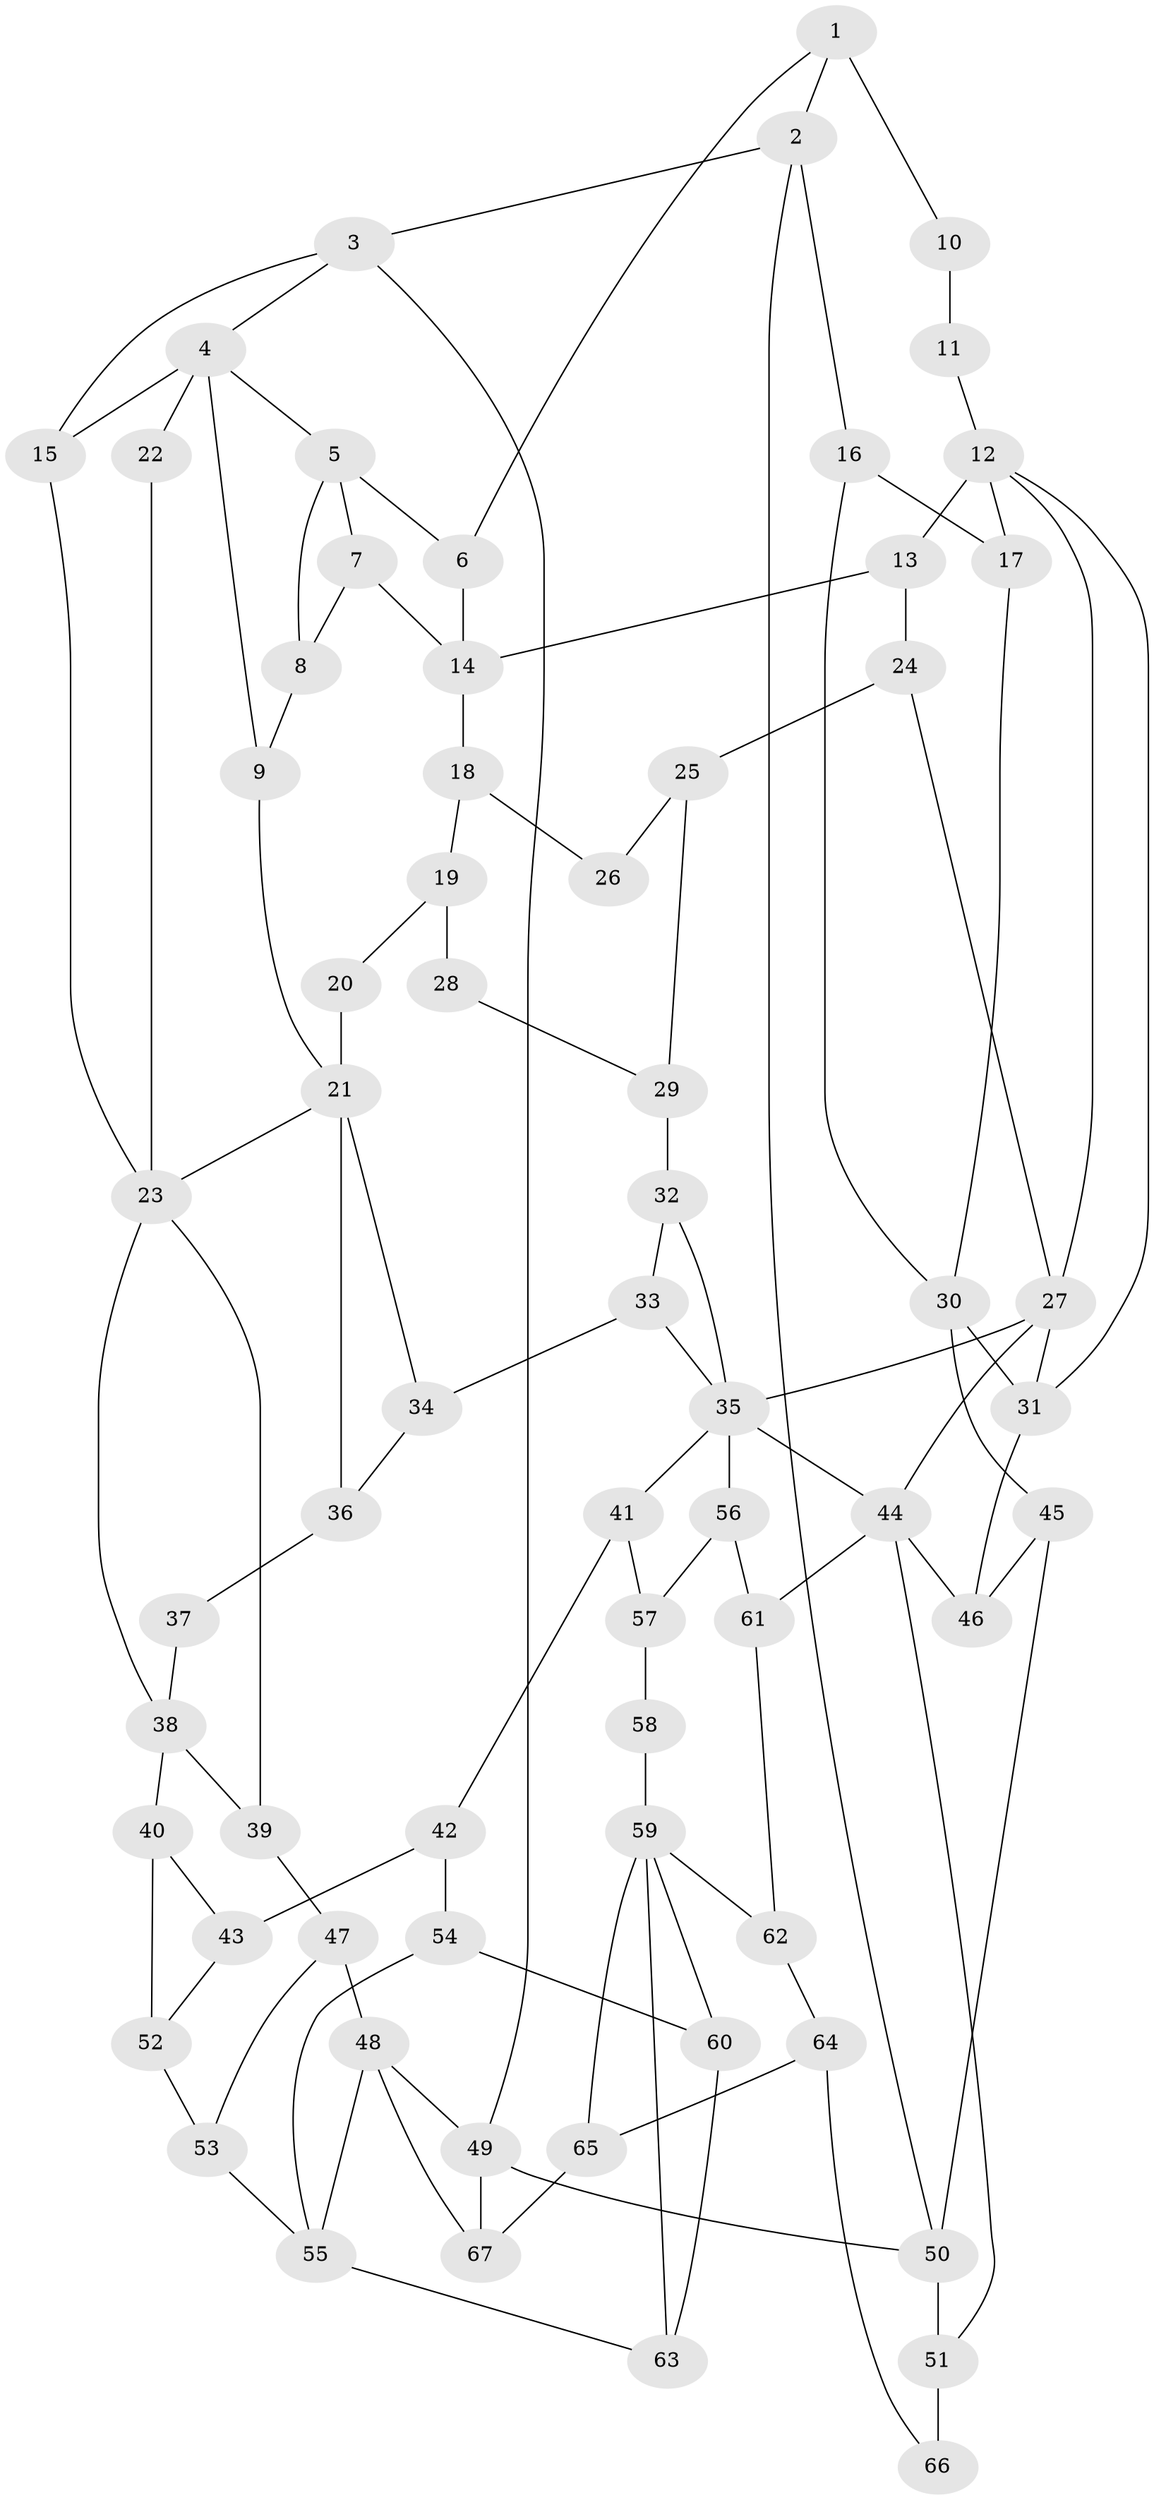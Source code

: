 // original degree distribution, {3: 0.015037593984962405, 5: 0.5413533834586466, 6: 0.21052631578947367, 4: 0.23308270676691728}
// Generated by graph-tools (version 1.1) at 2025/38/03/09/25 02:38:53]
// undirected, 67 vertices, 110 edges
graph export_dot {
graph [start="1"]
  node [color=gray90,style=filled];
  1;
  2;
  3;
  4;
  5;
  6;
  7;
  8;
  9;
  10;
  11;
  12;
  13;
  14;
  15;
  16;
  17;
  18;
  19;
  20;
  21;
  22;
  23;
  24;
  25;
  26;
  27;
  28;
  29;
  30;
  31;
  32;
  33;
  34;
  35;
  36;
  37;
  38;
  39;
  40;
  41;
  42;
  43;
  44;
  45;
  46;
  47;
  48;
  49;
  50;
  51;
  52;
  53;
  54;
  55;
  56;
  57;
  58;
  59;
  60;
  61;
  62;
  63;
  64;
  65;
  66;
  67;
  1 -- 2 [weight=1.0];
  1 -- 6 [weight=1.0];
  1 -- 10 [weight=2.0];
  2 -- 3 [weight=1.0];
  2 -- 16 [weight=1.0];
  2 -- 50 [weight=1.0];
  3 -- 4 [weight=1.0];
  3 -- 15 [weight=1.0];
  3 -- 49 [weight=1.0];
  4 -- 5 [weight=1.0];
  4 -- 9 [weight=1.0];
  4 -- 15 [weight=1.0];
  4 -- 22 [weight=2.0];
  5 -- 6 [weight=1.0];
  5 -- 7 [weight=1.0];
  5 -- 8 [weight=1.0];
  6 -- 14 [weight=1.0];
  7 -- 8 [weight=1.0];
  7 -- 14 [weight=1.0];
  8 -- 9 [weight=1.0];
  9 -- 21 [weight=1.0];
  10 -- 11 [weight=4.0];
  11 -- 12 [weight=2.0];
  12 -- 13 [weight=1.0];
  12 -- 17 [weight=1.0];
  12 -- 27 [weight=1.0];
  12 -- 31 [weight=1.0];
  13 -- 14 [weight=1.0];
  13 -- 24 [weight=1.0];
  14 -- 18 [weight=2.0];
  15 -- 23 [weight=1.0];
  16 -- 17 [weight=1.0];
  16 -- 30 [weight=1.0];
  17 -- 30 [weight=1.0];
  18 -- 19 [weight=2.0];
  18 -- 26 [weight=2.0];
  19 -- 20 [weight=2.0];
  19 -- 28 [weight=2.0];
  20 -- 21 [weight=2.0];
  21 -- 23 [weight=1.0];
  21 -- 34 [weight=1.0];
  21 -- 36 [weight=1.0];
  22 -- 23 [weight=1.0];
  23 -- 38 [weight=1.0];
  23 -- 39 [weight=1.0];
  24 -- 25 [weight=1.0];
  24 -- 27 [weight=1.0];
  25 -- 26 [weight=1.0];
  25 -- 29 [weight=1.0];
  27 -- 31 [weight=1.0];
  27 -- 35 [weight=1.0];
  27 -- 44 [weight=1.0];
  28 -- 29 [weight=1.0];
  29 -- 32 [weight=1.0];
  30 -- 31 [weight=2.0];
  30 -- 45 [weight=2.0];
  31 -- 46 [weight=1.0];
  32 -- 33 [weight=1.0];
  32 -- 35 [weight=1.0];
  33 -- 34 [weight=1.0];
  33 -- 35 [weight=1.0];
  34 -- 36 [weight=1.0];
  35 -- 41 [weight=1.0];
  35 -- 44 [weight=1.0];
  35 -- 56 [weight=1.0];
  36 -- 37 [weight=1.0];
  37 -- 38 [weight=2.0];
  38 -- 39 [weight=1.0];
  38 -- 40 [weight=2.0];
  39 -- 47 [weight=1.0];
  40 -- 43 [weight=1.0];
  40 -- 52 [weight=3.0];
  41 -- 42 [weight=1.0];
  41 -- 57 [weight=1.0];
  42 -- 43 [weight=1.0];
  42 -- 54 [weight=1.0];
  43 -- 52 [weight=1.0];
  44 -- 46 [weight=1.0];
  44 -- 51 [weight=2.0];
  44 -- 61 [weight=1.0];
  45 -- 46 [weight=1.0];
  45 -- 50 [weight=2.0];
  47 -- 48 [weight=1.0];
  47 -- 53 [weight=1.0];
  48 -- 49 [weight=1.0];
  48 -- 55 [weight=2.0];
  48 -- 67 [weight=1.0];
  49 -- 50 [weight=1.0];
  49 -- 67 [weight=1.0];
  50 -- 51 [weight=2.0];
  51 -- 66 [weight=2.0];
  52 -- 53 [weight=2.0];
  53 -- 55 [weight=2.0];
  54 -- 55 [weight=1.0];
  54 -- 60 [weight=1.0];
  55 -- 63 [weight=1.0];
  56 -- 57 [weight=1.0];
  56 -- 61 [weight=1.0];
  57 -- 58 [weight=1.0];
  58 -- 59 [weight=2.0];
  59 -- 60 [weight=1.0];
  59 -- 62 [weight=1.0];
  59 -- 63 [weight=1.0];
  59 -- 65 [weight=1.0];
  60 -- 63 [weight=1.0];
  61 -- 62 [weight=1.0];
  62 -- 64 [weight=1.0];
  64 -- 65 [weight=1.0];
  64 -- 66 [weight=1.0];
  65 -- 67 [weight=1.0];
}
